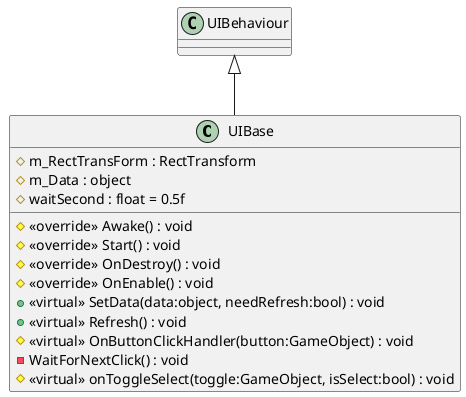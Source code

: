 @startuml
class UIBase {
    # m_RectTransForm : RectTransform
    # m_Data : object
    # <<override>> Awake() : void
    # <<override>> Start() : void
    # <<override>> OnDestroy() : void
    # <<override>> OnEnable() : void
    + <<virtual>> SetData(data:object, needRefresh:bool) : void
    + <<virtual>> Refresh() : void
    # <<virtual>> OnButtonClickHandler(button:GameObject) : void
    # waitSecond : float = 0.5f
    - WaitForNextClick() : void
    # <<virtual>> onToggleSelect(toggle:GameObject, isSelect:bool) : void
}
UIBehaviour <|-- UIBase
@enduml
